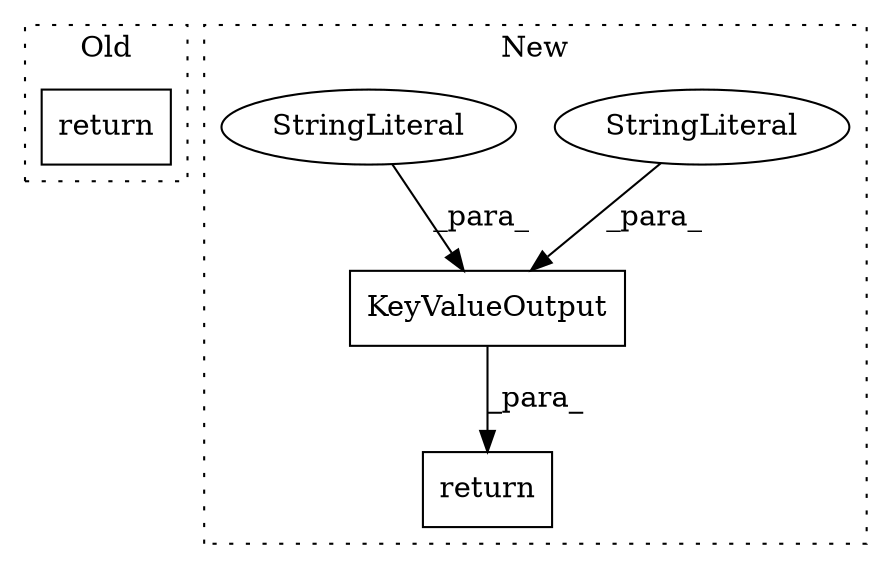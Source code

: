 digraph G {
subgraph cluster0 {
1 [label="return" a="41" s="744" l="7" shape="box"];
label = "Old";
style="dotted";
}
subgraph cluster1 {
2 [label="KeyValueOutput" a="32" s="791,851" l="15,1" shape="box"];
3 [label="StringLiteral" a="45" s="806" l="12" shape="ellipse"];
4 [label="StringLiteral" a="45" s="819" l="27" shape="ellipse"];
5 [label="return" a="41" s="784" l="7" shape="box"];
label = "New";
style="dotted";
}
2 -> 5 [label="_para_"];
3 -> 2 [label="_para_"];
4 -> 2 [label="_para_"];
}